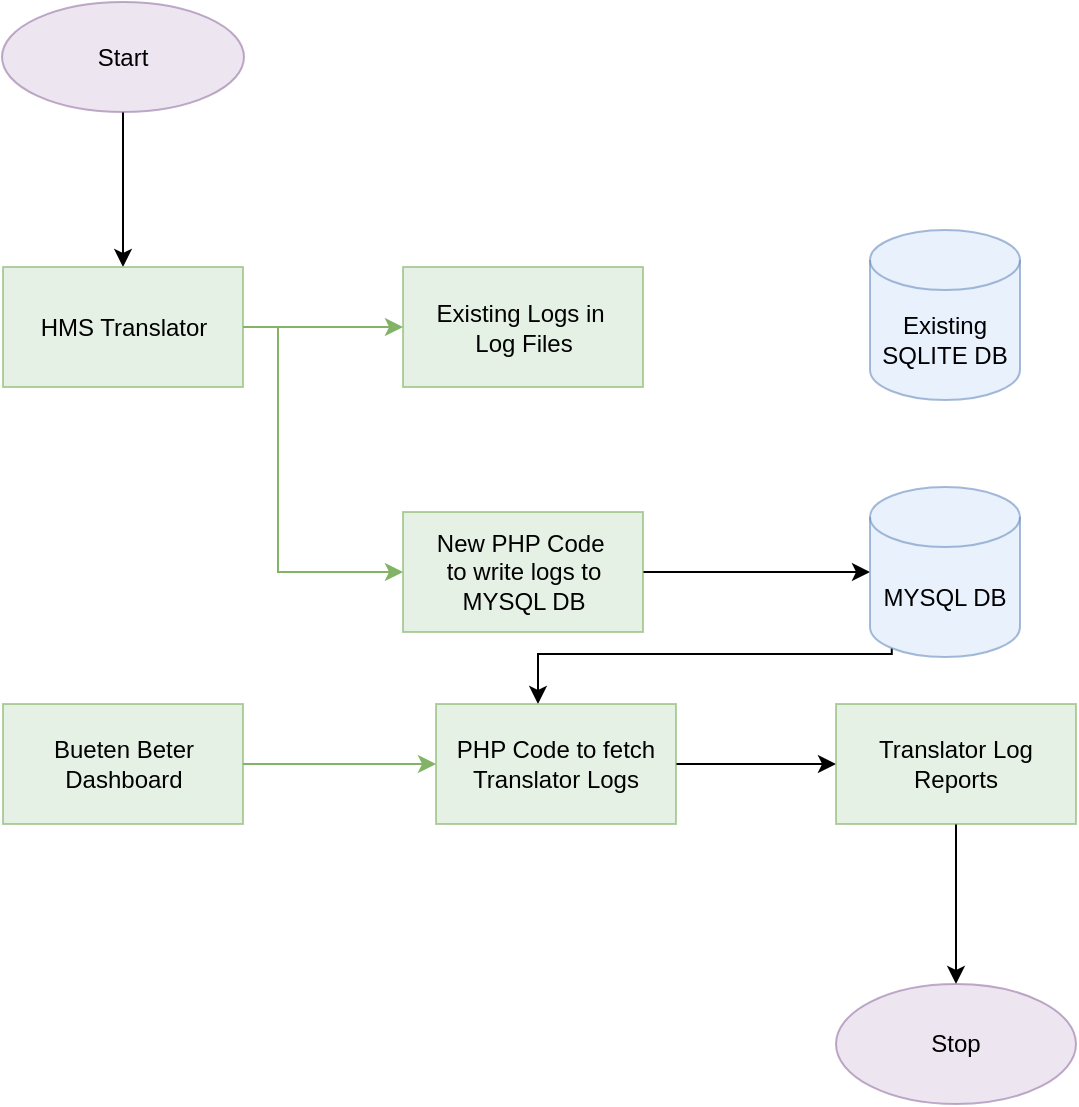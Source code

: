 <mxfile version="15.5.2" type="github">
  <diagram id="C5RBs43oDa-KdzZeNtuy" name="Page-1">
    <mxGraphModel dx="946" dy="563" grid="0" gridSize="10" guides="1" tooltips="1" connect="1" arrows="1" fold="1" page="1" pageScale="1" pageWidth="827" pageHeight="1169" background="#ffffff" math="0" shadow="0">
      <root>
        <mxCell id="WIyWlLk6GJQsqaUBKTNV-0" />
        <mxCell id="WIyWlLk6GJQsqaUBKTNV-1" parent="WIyWlLk6GJQsqaUBKTNV-0" />
        <mxCell id="gF9UFCU9FnWq7VXaU00X-4" value="" style="edgeStyle=orthogonalEdgeStyle;rounded=0;orthogonalLoop=1;jettySize=auto;html=1;" parent="WIyWlLk6GJQsqaUBKTNV-1" source="gF9UFCU9FnWq7VXaU00X-0" target="gF9UFCU9FnWq7VXaU00X-3" edge="1">
          <mxGeometry relative="1" as="geometry" />
        </mxCell>
        <mxCell id="gF9UFCU9FnWq7VXaU00X-0" value="Start" style="ellipse;whiteSpace=wrap;html=1;opacity=60;fillColor=#e1d5e7;strokeColor=#9673a6;" parent="WIyWlLk6GJQsqaUBKTNV-1" vertex="1">
          <mxGeometry x="98" y="63" width="121" height="55" as="geometry" />
        </mxCell>
        <mxCell id="gF9UFCU9FnWq7VXaU00X-6" value="" style="edgeStyle=orthogonalEdgeStyle;rounded=0;orthogonalLoop=1;jettySize=auto;html=1;fillColor=#d5e8d4;strokeColor=#82b366;" parent="WIyWlLk6GJQsqaUBKTNV-1" source="gF9UFCU9FnWq7VXaU00X-3" target="gF9UFCU9FnWq7VXaU00X-5" edge="1">
          <mxGeometry relative="1" as="geometry" />
        </mxCell>
        <mxCell id="gF9UFCU9FnWq7VXaU00X-14" value="" style="edgeStyle=orthogonalEdgeStyle;rounded=0;orthogonalLoop=1;jettySize=auto;html=1;fillColor=#d5e8d4;strokeColor=#82b366;" parent="WIyWlLk6GJQsqaUBKTNV-1" source="gF9UFCU9FnWq7VXaU00X-3" target="gF9UFCU9FnWq7VXaU00X-13" edge="1">
          <mxGeometry relative="1" as="geometry">
            <Array as="points">
              <mxPoint x="236" y="226" />
              <mxPoint x="236" y="348" />
            </Array>
          </mxGeometry>
        </mxCell>
        <mxCell id="gF9UFCU9FnWq7VXaU00X-3" value="HMS Translator" style="whiteSpace=wrap;html=1;opacity=60;fillColor=#d5e8d4;strokeColor=#82b366;" parent="WIyWlLk6GJQsqaUBKTNV-1" vertex="1">
          <mxGeometry x="98.5" y="195.5" width="120" height="60" as="geometry" />
        </mxCell>
        <mxCell id="gF9UFCU9FnWq7VXaU00X-5" value="Existing Logs in&amp;nbsp;&lt;br&gt;Log Files" style="whiteSpace=wrap;html=1;opacity=60;fillColor=#d5e8d4;strokeColor=#82b366;" parent="WIyWlLk6GJQsqaUBKTNV-1" vertex="1">
          <mxGeometry x="298.5" y="195.5" width="120" height="60" as="geometry" />
        </mxCell>
        <mxCell id="gF9UFCU9FnWq7VXaU00X-16" value="" style="edgeStyle=orthogonalEdgeStyle;rounded=0;orthogonalLoop=1;jettySize=auto;html=1;entryX=0;entryY=0.5;entryDx=0;entryDy=0;entryPerimeter=0;" parent="WIyWlLk6GJQsqaUBKTNV-1" source="gF9UFCU9FnWq7VXaU00X-13" target="gF9UFCU9FnWq7VXaU00X-17" edge="1">
          <mxGeometry relative="1" as="geometry">
            <mxPoint x="498.5" y="348" as="targetPoint" />
          </mxGeometry>
        </mxCell>
        <mxCell id="gF9UFCU9FnWq7VXaU00X-13" value="New PHP Code&amp;nbsp;&lt;br&gt;to write logs to MYSQL DB" style="whiteSpace=wrap;html=1;opacity=60;fillColor=#d5e8d4;strokeColor=#82b366;" parent="WIyWlLk6GJQsqaUBKTNV-1" vertex="1">
          <mxGeometry x="298.5" y="318" width="120" height="60" as="geometry" />
        </mxCell>
        <mxCell id="gF9UFCU9FnWq7VXaU00X-23" value="" style="edgeStyle=orthogonalEdgeStyle;rounded=0;orthogonalLoop=1;jettySize=auto;html=1;entryX=0.425;entryY=0;entryDx=0;entryDy=0;entryPerimeter=0;exitX=0.145;exitY=1;exitDx=0;exitDy=-4.35;exitPerimeter=0;" parent="WIyWlLk6GJQsqaUBKTNV-1" source="gF9UFCU9FnWq7VXaU00X-17" target="gF9UFCU9FnWq7VXaU00X-20" edge="1">
          <mxGeometry relative="1" as="geometry">
            <Array as="points">
              <mxPoint x="543" y="389" />
              <mxPoint x="366" y="389" />
            </Array>
          </mxGeometry>
        </mxCell>
        <mxCell id="gF9UFCU9FnWq7VXaU00X-17" value="MYSQL DB" style="shape=cylinder3;whiteSpace=wrap;html=1;boundedLbl=1;backgroundOutline=1;size=15;opacity=60;fillColor=#dae8fc;strokeColor=#6c8ebf;" parent="WIyWlLk6GJQsqaUBKTNV-1" vertex="1">
          <mxGeometry x="532" y="305.5" width="75" height="85" as="geometry" />
        </mxCell>
        <mxCell id="gF9UFCU9FnWq7VXaU00X-21" value="" style="edgeStyle=orthogonalEdgeStyle;rounded=0;orthogonalLoop=1;jettySize=auto;html=1;fillColor=#d5e8d4;strokeColor=#82b366;" parent="WIyWlLk6GJQsqaUBKTNV-1" source="gF9UFCU9FnWq7VXaU00X-19" target="gF9UFCU9FnWq7VXaU00X-20" edge="1">
          <mxGeometry relative="1" as="geometry" />
        </mxCell>
        <mxCell id="gF9UFCU9FnWq7VXaU00X-19" value="Bueten Beter Dashboard" style="whiteSpace=wrap;html=1;opacity=60;fillColor=#d5e8d4;strokeColor=#82b366;" parent="WIyWlLk6GJQsqaUBKTNV-1" vertex="1">
          <mxGeometry x="98.5" y="414" width="120" height="60" as="geometry" />
        </mxCell>
        <mxCell id="gF9UFCU9FnWq7VXaU00X-25" value="" style="edgeStyle=orthogonalEdgeStyle;rounded=0;orthogonalLoop=1;jettySize=auto;html=1;" parent="WIyWlLk6GJQsqaUBKTNV-1" source="gF9UFCU9FnWq7VXaU00X-20" target="gF9UFCU9FnWq7VXaU00X-24" edge="1">
          <mxGeometry relative="1" as="geometry" />
        </mxCell>
        <mxCell id="gF9UFCU9FnWq7VXaU00X-20" value="PHP Code to fetch Translator Logs" style="whiteSpace=wrap;html=1;opacity=60;fillColor=#d5e8d4;strokeColor=#82b366;" parent="WIyWlLk6GJQsqaUBKTNV-1" vertex="1">
          <mxGeometry x="315" y="414" width="120" height="60" as="geometry" />
        </mxCell>
        <mxCell id="gF9UFCU9FnWq7VXaU00X-27" value="" style="edgeStyle=orthogonalEdgeStyle;rounded=0;orthogonalLoop=1;jettySize=auto;html=1;" parent="WIyWlLk6GJQsqaUBKTNV-1" source="gF9UFCU9FnWq7VXaU00X-24" target="gF9UFCU9FnWq7VXaU00X-26" edge="1">
          <mxGeometry relative="1" as="geometry" />
        </mxCell>
        <mxCell id="gF9UFCU9FnWq7VXaU00X-24" value="Translator Log Reports" style="whiteSpace=wrap;html=1;opacity=60;fillColor=#d5e8d4;strokeColor=#82b366;" parent="WIyWlLk6GJQsqaUBKTNV-1" vertex="1">
          <mxGeometry x="515" y="414" width="120" height="60" as="geometry" />
        </mxCell>
        <mxCell id="gF9UFCU9FnWq7VXaU00X-26" value="Stop" style="ellipse;whiteSpace=wrap;html=1;opacity=60;fillColor=#e1d5e7;strokeColor=#9673a6;" parent="WIyWlLk6GJQsqaUBKTNV-1" vertex="1">
          <mxGeometry x="515" y="554" width="120" height="60" as="geometry" />
        </mxCell>
        <mxCell id="2Uq0teEaXi0mxnSpiHH0-0" value="Existing&lt;br&gt;SQLITE DB" style="shape=cylinder3;whiteSpace=wrap;html=1;boundedLbl=1;backgroundOutline=1;size=15;opacity=60;fillColor=#dae8fc;strokeColor=#6c8ebf;" vertex="1" parent="WIyWlLk6GJQsqaUBKTNV-1">
          <mxGeometry x="532" y="177" width="75" height="85" as="geometry" />
        </mxCell>
      </root>
    </mxGraphModel>
  </diagram>
</mxfile>
